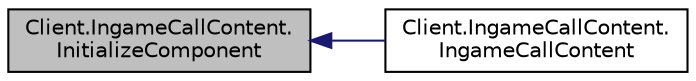 digraph "Client.IngameCallContent.InitializeComponent"
{
  edge [fontname="Helvetica",fontsize="10",labelfontname="Helvetica",labelfontsize="10"];
  node [fontname="Helvetica",fontsize="10",shape=record];
  rankdir="LR";
  Node1 [label="Client.IngameCallContent.\lInitializeComponent",height=0.2,width=0.4,color="black", fillcolor="grey75", style="filled", fontcolor="black"];
  Node1 -> Node2 [dir="back",color="midnightblue",fontsize="10",style="solid",fontname="Helvetica"];
  Node2 [label="Client.IngameCallContent.\lIngameCallContent",height=0.2,width=0.4,color="black", fillcolor="white", style="filled",URL="$class_client_1_1_ingame_call_content.html#a6bb1d77e0618a9f3771a1bc88f9f879f"];
}
